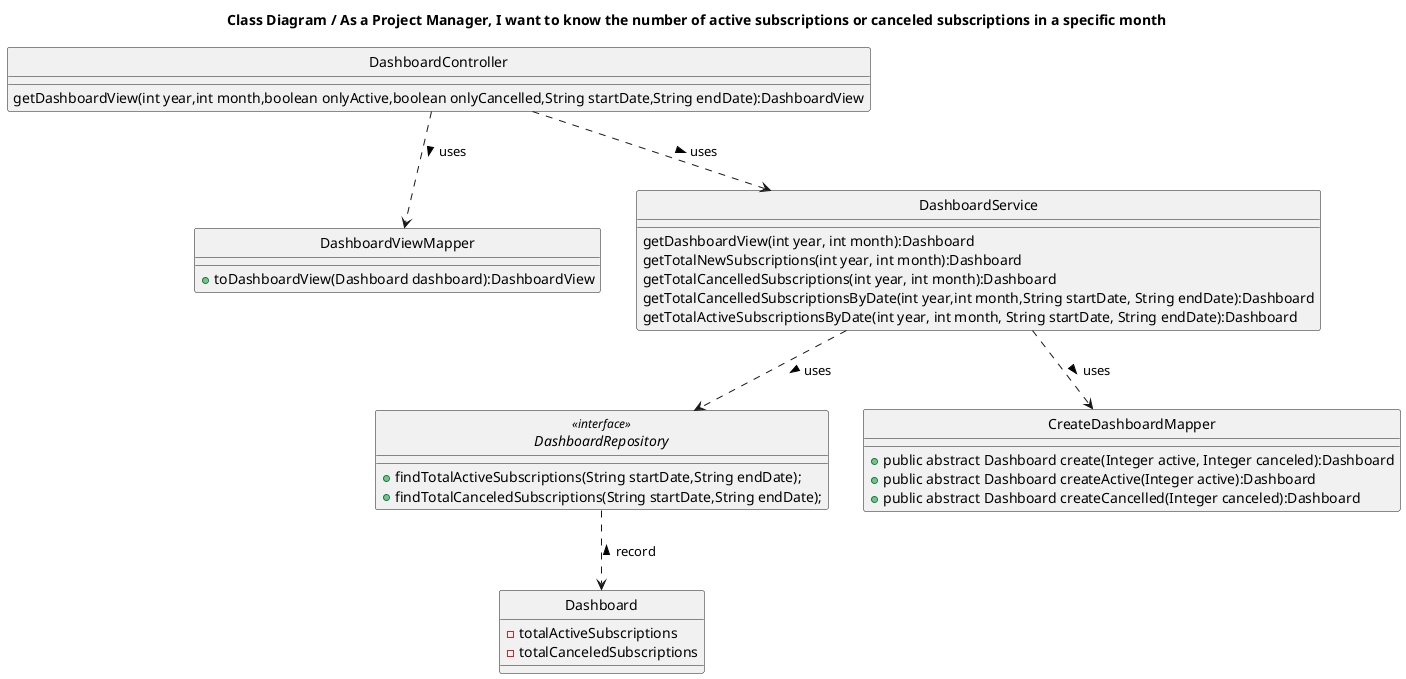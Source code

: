 @startuml
'https://plantuml.com/class-diagram
hide circle
class DashboardRepository <<interface>>

title Class Diagram / As a Project Manager, I want to know the number of active subscriptions or canceled subscriptions in a specific month



class Dashboard{
    -totalActiveSubscriptions
    - totalCanceledSubscriptions
}
class DashboardViewMapper{
    +toDashboardView(Dashboard dashboard):DashboardView
}
class DashboardController{
    getDashboardView(int year,int month,boolean onlyActive,boolean onlyCancelled,String startDate,String endDate):DashboardView
    }
class DashboardService{
    getDashboardView(int year, int month):Dashboard
    getTotalNewSubscriptions(int year, int month):Dashboard
    getTotalCancelledSubscriptions(int year, int month):Dashboard
    getTotalCancelledSubscriptionsByDate(int year,int month,String startDate, String endDate):Dashboard
    getTotalActiveSubscriptionsByDate(int year, int month, String startDate, String endDate):Dashboard

}
class CreateDashboardMapper{
    +public abstract Dashboard create(Integer active, Integer canceled):Dashboard
    +public abstract Dashboard createActive(Integer active):Dashboard
    +public abstract Dashboard createCancelled(Integer canceled):Dashboard

}

interface DashboardRepository
{
+findTotalActiveSubscriptions(String startDate,String endDate);
+findTotalCanceledSubscriptions(String startDate,String endDate);

}


DashboardController ..> DashboardService: uses >
DashboardService ..> DashboardRepository: uses >
DashboardRepository ..> Dashboard: < record
DashboardService ..> CreateDashboardMapper: uses >
DashboardController ..>DashboardViewMapper: uses >

@enduml